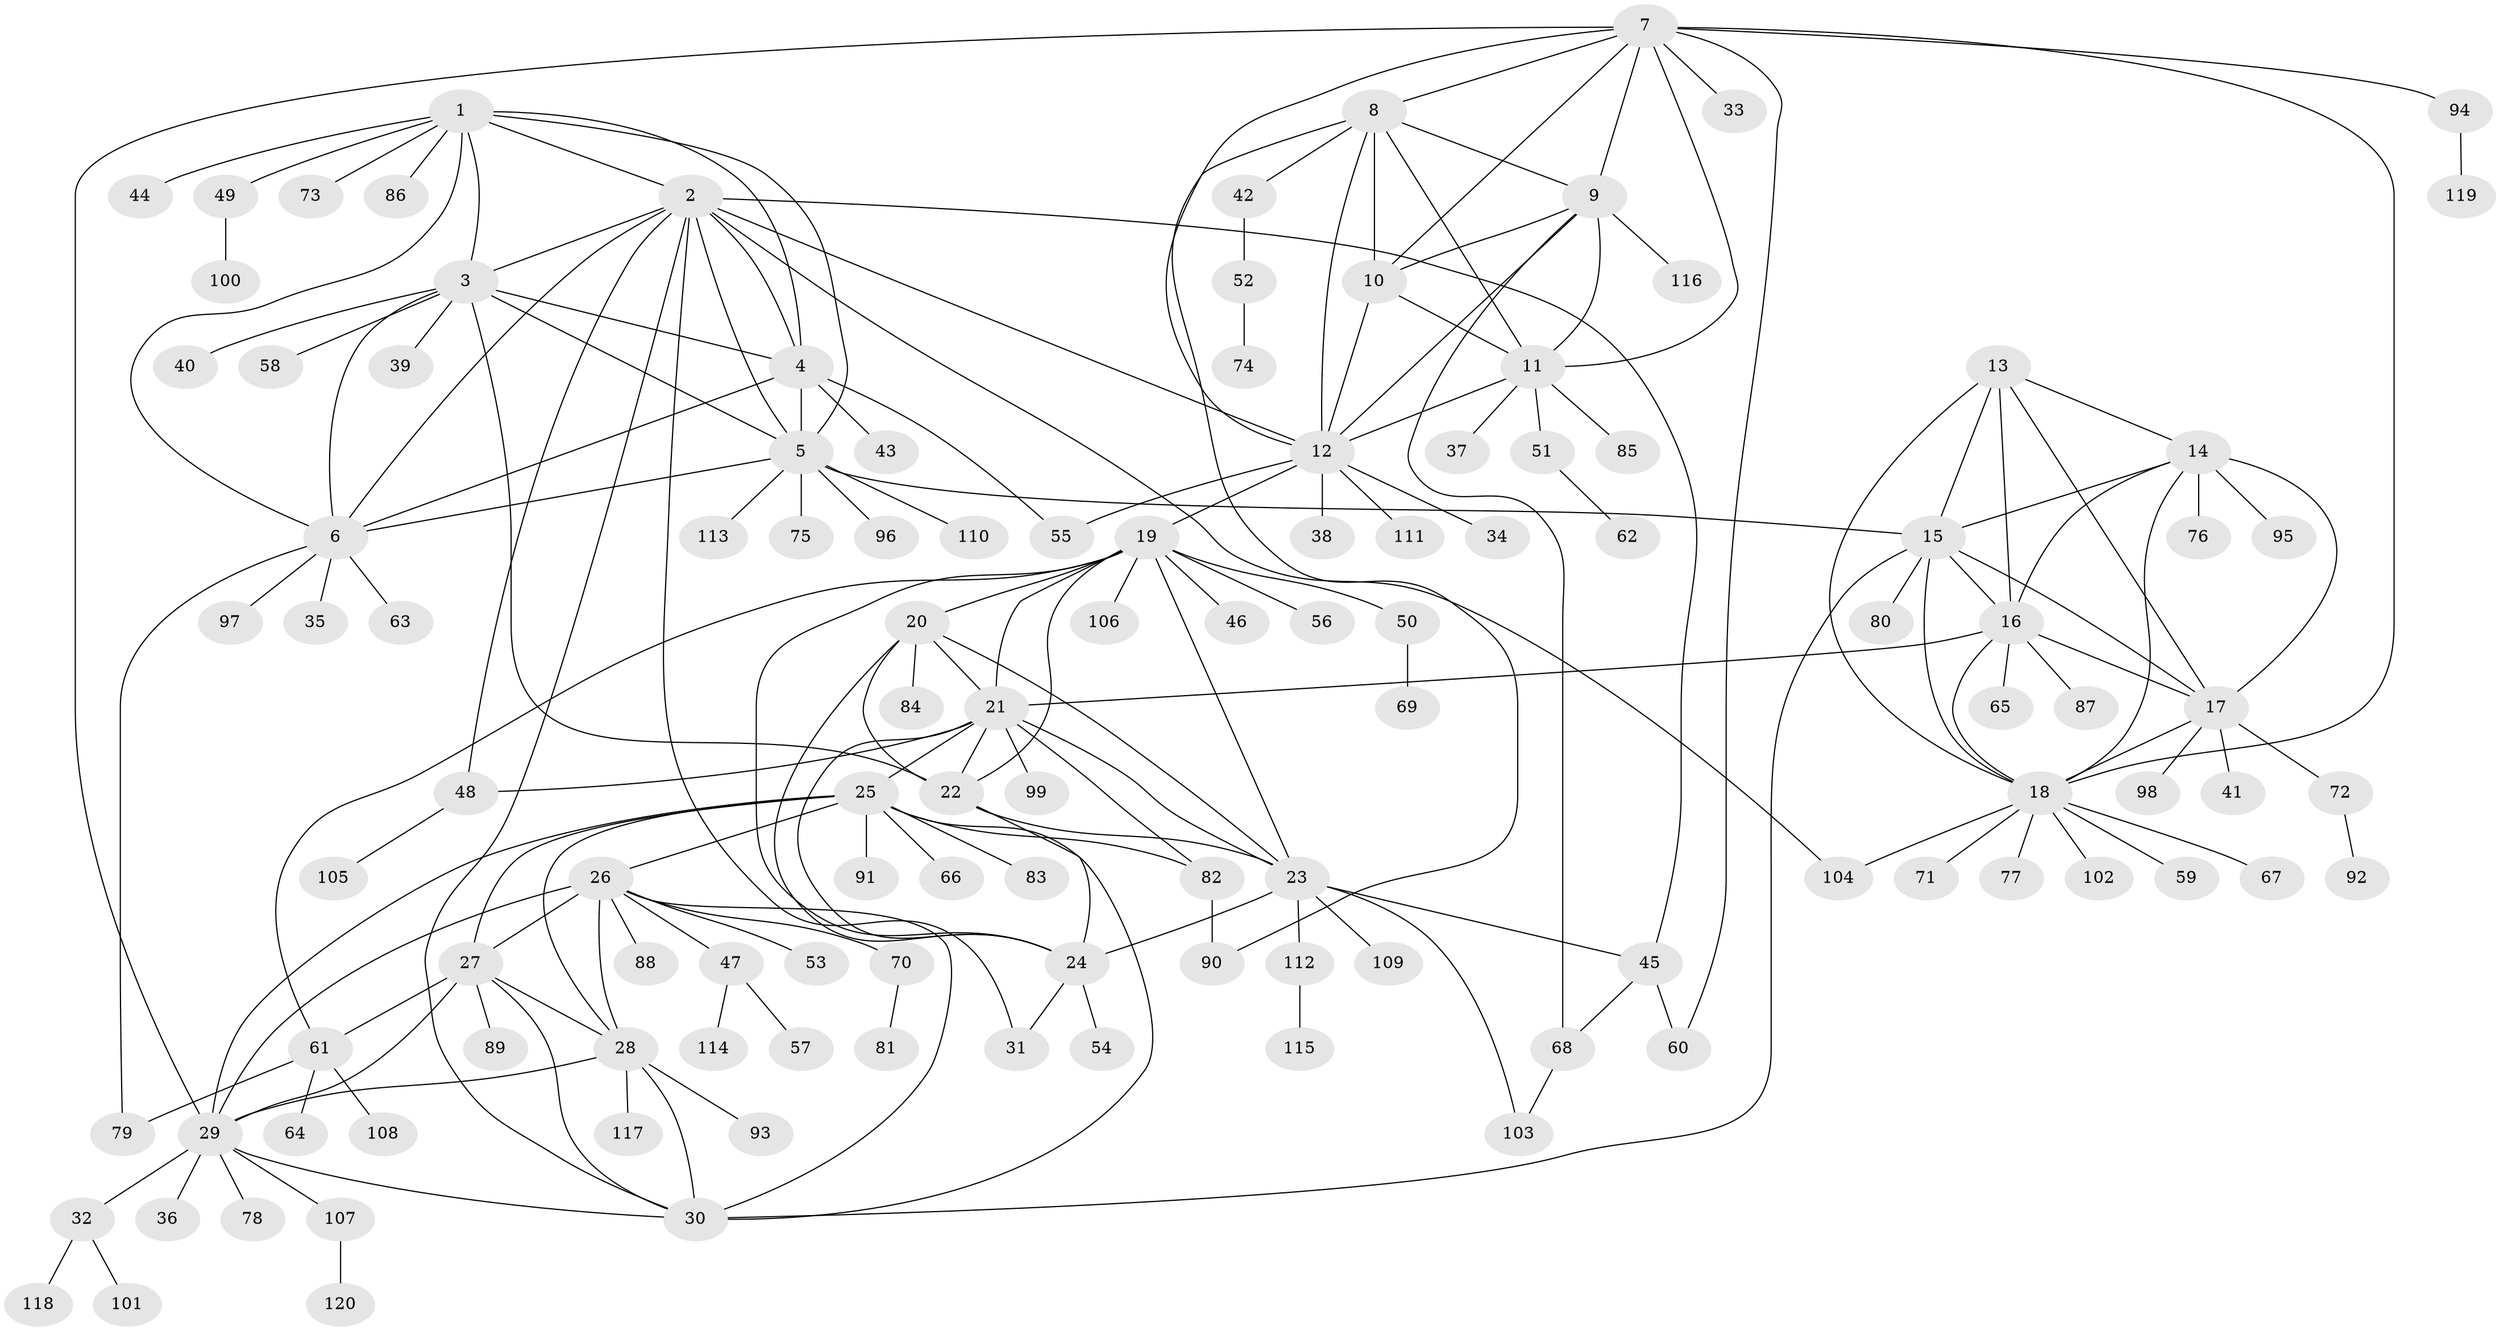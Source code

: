 // Generated by graph-tools (version 1.1) at 2025/37/03/09/25 02:37:31]
// undirected, 120 vertices, 187 edges
graph export_dot {
graph [start="1"]
  node [color=gray90,style=filled];
  1;
  2;
  3;
  4;
  5;
  6;
  7;
  8;
  9;
  10;
  11;
  12;
  13;
  14;
  15;
  16;
  17;
  18;
  19;
  20;
  21;
  22;
  23;
  24;
  25;
  26;
  27;
  28;
  29;
  30;
  31;
  32;
  33;
  34;
  35;
  36;
  37;
  38;
  39;
  40;
  41;
  42;
  43;
  44;
  45;
  46;
  47;
  48;
  49;
  50;
  51;
  52;
  53;
  54;
  55;
  56;
  57;
  58;
  59;
  60;
  61;
  62;
  63;
  64;
  65;
  66;
  67;
  68;
  69;
  70;
  71;
  72;
  73;
  74;
  75;
  76;
  77;
  78;
  79;
  80;
  81;
  82;
  83;
  84;
  85;
  86;
  87;
  88;
  89;
  90;
  91;
  92;
  93;
  94;
  95;
  96;
  97;
  98;
  99;
  100;
  101;
  102;
  103;
  104;
  105;
  106;
  107;
  108;
  109;
  110;
  111;
  112;
  113;
  114;
  115;
  116;
  117;
  118;
  119;
  120;
  1 -- 2;
  1 -- 3;
  1 -- 4;
  1 -- 5;
  1 -- 6;
  1 -- 44;
  1 -- 49;
  1 -- 73;
  1 -- 86;
  2 -- 3;
  2 -- 4;
  2 -- 5;
  2 -- 6;
  2 -- 12;
  2 -- 30;
  2 -- 31;
  2 -- 45;
  2 -- 48;
  2 -- 104;
  3 -- 4;
  3 -- 5;
  3 -- 6;
  3 -- 22;
  3 -- 39;
  3 -- 40;
  3 -- 58;
  4 -- 5;
  4 -- 6;
  4 -- 43;
  4 -- 55;
  5 -- 6;
  5 -- 15;
  5 -- 75;
  5 -- 96;
  5 -- 110;
  5 -- 113;
  6 -- 35;
  6 -- 63;
  6 -- 79;
  6 -- 97;
  7 -- 8;
  7 -- 9;
  7 -- 10;
  7 -- 11;
  7 -- 12;
  7 -- 18;
  7 -- 29;
  7 -- 33;
  7 -- 60;
  7 -- 94;
  8 -- 9;
  8 -- 10;
  8 -- 11;
  8 -- 12;
  8 -- 42;
  8 -- 90;
  9 -- 10;
  9 -- 11;
  9 -- 12;
  9 -- 68;
  9 -- 116;
  10 -- 11;
  10 -- 12;
  11 -- 12;
  11 -- 37;
  11 -- 51;
  11 -- 85;
  12 -- 19;
  12 -- 34;
  12 -- 38;
  12 -- 55;
  12 -- 111;
  13 -- 14;
  13 -- 15;
  13 -- 16;
  13 -- 17;
  13 -- 18;
  14 -- 15;
  14 -- 16;
  14 -- 17;
  14 -- 18;
  14 -- 76;
  14 -- 95;
  15 -- 16;
  15 -- 17;
  15 -- 18;
  15 -- 30;
  15 -- 80;
  16 -- 17;
  16 -- 18;
  16 -- 21;
  16 -- 65;
  16 -- 87;
  17 -- 18;
  17 -- 41;
  17 -- 72;
  17 -- 98;
  18 -- 59;
  18 -- 67;
  18 -- 71;
  18 -- 77;
  18 -- 102;
  18 -- 104;
  19 -- 20;
  19 -- 21;
  19 -- 22;
  19 -- 23;
  19 -- 24;
  19 -- 46;
  19 -- 50;
  19 -- 56;
  19 -- 61;
  19 -- 106;
  20 -- 21;
  20 -- 22;
  20 -- 23;
  20 -- 24;
  20 -- 84;
  21 -- 22;
  21 -- 23;
  21 -- 24;
  21 -- 25;
  21 -- 48;
  21 -- 82;
  21 -- 99;
  22 -- 23;
  22 -- 24;
  23 -- 24;
  23 -- 45;
  23 -- 103;
  23 -- 109;
  23 -- 112;
  24 -- 31;
  24 -- 54;
  25 -- 26;
  25 -- 27;
  25 -- 28;
  25 -- 29;
  25 -- 30;
  25 -- 66;
  25 -- 82;
  25 -- 83;
  25 -- 91;
  26 -- 27;
  26 -- 28;
  26 -- 29;
  26 -- 30;
  26 -- 47;
  26 -- 53;
  26 -- 70;
  26 -- 88;
  27 -- 28;
  27 -- 29;
  27 -- 30;
  27 -- 61;
  27 -- 89;
  28 -- 29;
  28 -- 30;
  28 -- 93;
  28 -- 117;
  29 -- 30;
  29 -- 32;
  29 -- 36;
  29 -- 78;
  29 -- 107;
  32 -- 101;
  32 -- 118;
  42 -- 52;
  45 -- 60;
  45 -- 68;
  47 -- 57;
  47 -- 114;
  48 -- 105;
  49 -- 100;
  50 -- 69;
  51 -- 62;
  52 -- 74;
  61 -- 64;
  61 -- 79;
  61 -- 108;
  68 -- 103;
  70 -- 81;
  72 -- 92;
  82 -- 90;
  94 -- 119;
  107 -- 120;
  112 -- 115;
}
